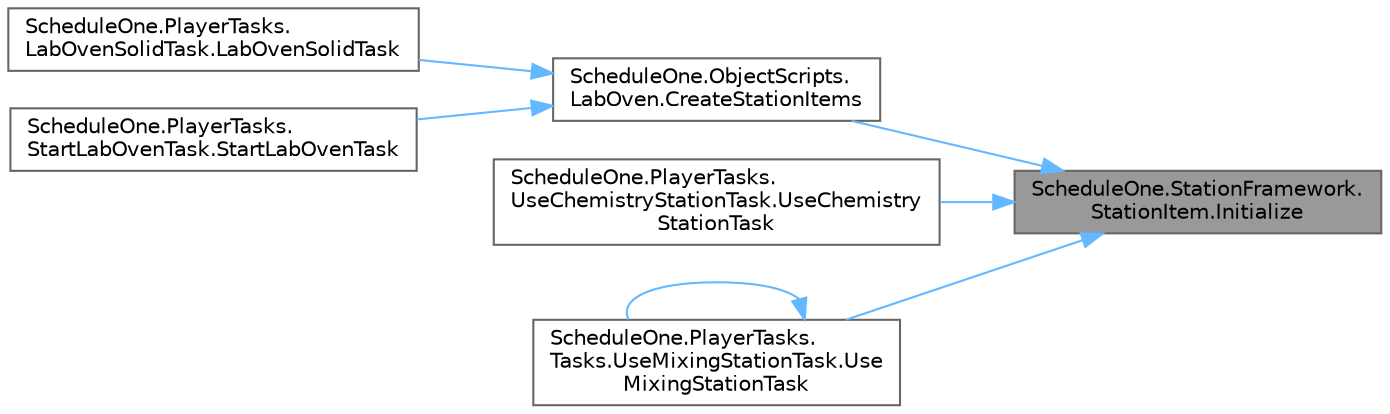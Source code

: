 digraph "ScheduleOne.StationFramework.StationItem.Initialize"
{
 // LATEX_PDF_SIZE
  bgcolor="transparent";
  edge [fontname=Helvetica,fontsize=10,labelfontname=Helvetica,labelfontsize=10];
  node [fontname=Helvetica,fontsize=10,shape=box,height=0.2,width=0.4];
  rankdir="RL";
  Node1 [id="Node000001",label="ScheduleOne.StationFramework.\lStationItem.Initialize",height=0.2,width=0.4,color="gray40", fillcolor="grey60", style="filled", fontcolor="black",tooltip=" "];
  Node1 -> Node2 [id="edge1_Node000001_Node000002",dir="back",color="steelblue1",style="solid",tooltip=" "];
  Node2 [id="Node000002",label="ScheduleOne.ObjectScripts.\lLabOven.CreateStationItems",height=0.2,width=0.4,color="grey40", fillcolor="white", style="filled",URL="$class_schedule_one_1_1_object_scripts_1_1_lab_oven.html#a9177700c28606b96b85436d3565dd5f8",tooltip=" "];
  Node2 -> Node3 [id="edge2_Node000002_Node000003",dir="back",color="steelblue1",style="solid",tooltip=" "];
  Node3 [id="Node000003",label="ScheduleOne.PlayerTasks.\lLabOvenSolidTask.LabOvenSolidTask",height=0.2,width=0.4,color="grey40", fillcolor="white", style="filled",URL="$class_schedule_one_1_1_player_tasks_1_1_lab_oven_solid_task.html#a0d7ad1804142dffbdcfde0583d9ed604",tooltip=" "];
  Node2 -> Node4 [id="edge3_Node000002_Node000004",dir="back",color="steelblue1",style="solid",tooltip=" "];
  Node4 [id="Node000004",label="ScheduleOne.PlayerTasks.\lStartLabOvenTask.StartLabOvenTask",height=0.2,width=0.4,color="grey40", fillcolor="white", style="filled",URL="$class_schedule_one_1_1_player_tasks_1_1_start_lab_oven_task.html#aba114d83f66c914acf324b11a140bb78",tooltip=" "];
  Node1 -> Node5 [id="edge4_Node000001_Node000005",dir="back",color="steelblue1",style="solid",tooltip=" "];
  Node5 [id="Node000005",label="ScheduleOne.PlayerTasks.\lUseChemistryStationTask.UseChemistry\lStationTask",height=0.2,width=0.4,color="grey40", fillcolor="white", style="filled",URL="$class_schedule_one_1_1_player_tasks_1_1_use_chemistry_station_task.html#ad5fe8bbfa38c772d0abc0d825753d9aa",tooltip=" "];
  Node1 -> Node6 [id="edge5_Node000001_Node000006",dir="back",color="steelblue1",style="solid",tooltip=" "];
  Node6 [id="Node000006",label="ScheduleOne.PlayerTasks.\lTasks.UseMixingStationTask.Use\lMixingStationTask",height=0.2,width=0.4,color="grey40", fillcolor="white", style="filled",URL="$class_schedule_one_1_1_player_tasks_1_1_tasks_1_1_use_mixing_station_task.html#ab1b769349bbab506bc76127933787768",tooltip=" "];
  Node6 -> Node6 [id="edge6_Node000006_Node000006",dir="back",color="steelblue1",style="solid",tooltip=" "];
}
